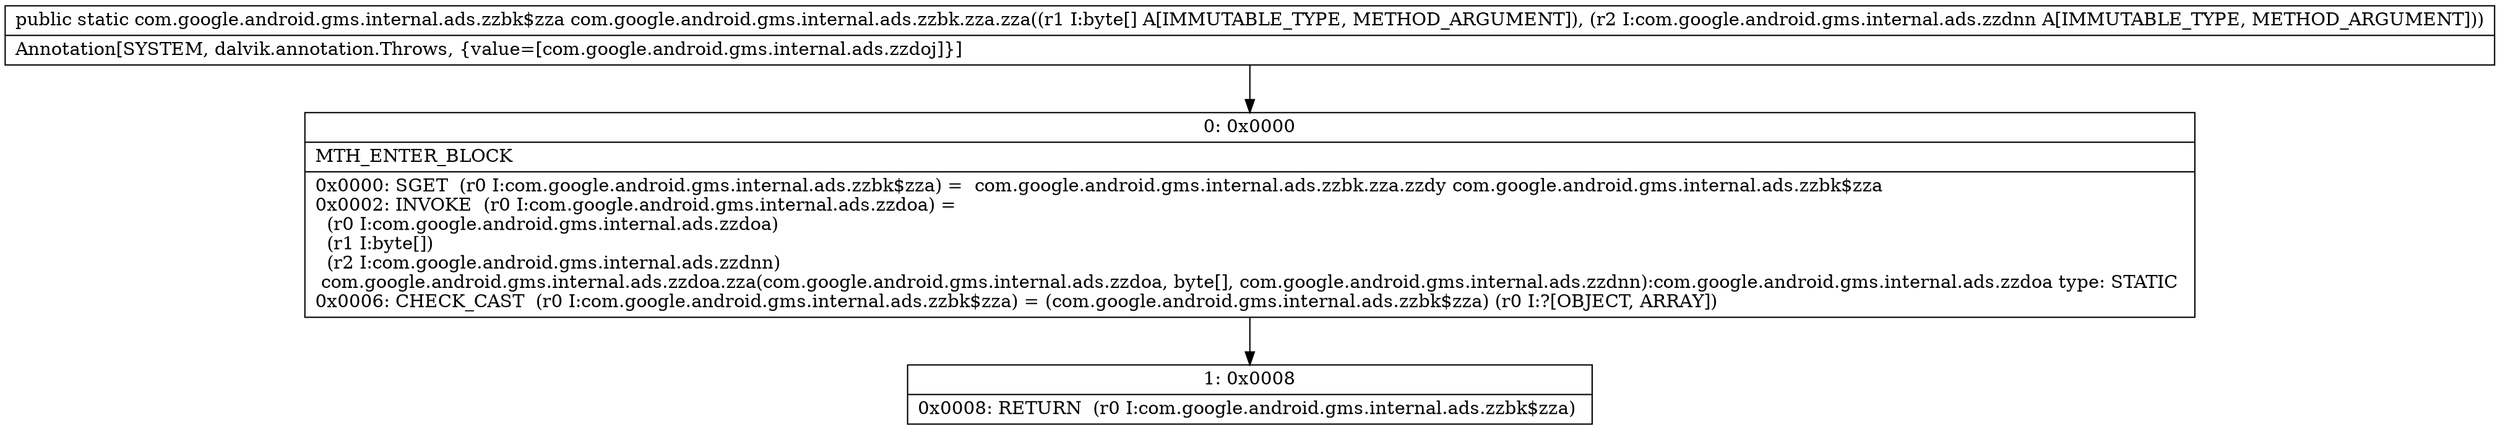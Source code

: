 digraph "CFG forcom.google.android.gms.internal.ads.zzbk.zza.zza([BLcom\/google\/android\/gms\/internal\/ads\/zzdnn;)Lcom\/google\/android\/gms\/internal\/ads\/zzbk$zza;" {
Node_0 [shape=record,label="{0\:\ 0x0000|MTH_ENTER_BLOCK\l|0x0000: SGET  (r0 I:com.google.android.gms.internal.ads.zzbk$zza) =  com.google.android.gms.internal.ads.zzbk.zza.zzdy com.google.android.gms.internal.ads.zzbk$zza \l0x0002: INVOKE  (r0 I:com.google.android.gms.internal.ads.zzdoa) = \l  (r0 I:com.google.android.gms.internal.ads.zzdoa)\l  (r1 I:byte[])\l  (r2 I:com.google.android.gms.internal.ads.zzdnn)\l com.google.android.gms.internal.ads.zzdoa.zza(com.google.android.gms.internal.ads.zzdoa, byte[], com.google.android.gms.internal.ads.zzdnn):com.google.android.gms.internal.ads.zzdoa type: STATIC \l0x0006: CHECK_CAST  (r0 I:com.google.android.gms.internal.ads.zzbk$zza) = (com.google.android.gms.internal.ads.zzbk$zza) (r0 I:?[OBJECT, ARRAY]) \l}"];
Node_1 [shape=record,label="{1\:\ 0x0008|0x0008: RETURN  (r0 I:com.google.android.gms.internal.ads.zzbk$zza) \l}"];
MethodNode[shape=record,label="{public static com.google.android.gms.internal.ads.zzbk$zza com.google.android.gms.internal.ads.zzbk.zza.zza((r1 I:byte[] A[IMMUTABLE_TYPE, METHOD_ARGUMENT]), (r2 I:com.google.android.gms.internal.ads.zzdnn A[IMMUTABLE_TYPE, METHOD_ARGUMENT]))  | Annotation[SYSTEM, dalvik.annotation.Throws, \{value=[com.google.android.gms.internal.ads.zzdoj]\}]\l}"];
MethodNode -> Node_0;
Node_0 -> Node_1;
}


